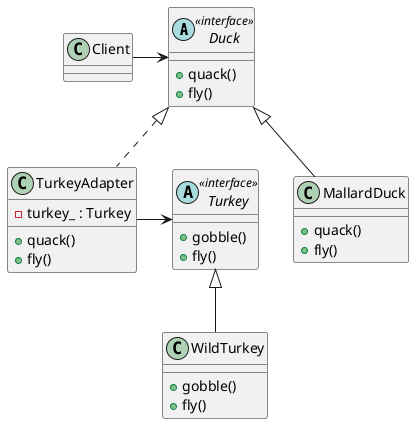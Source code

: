 @startuml adapter

abstract class Duck <<interface>>{
    +quack()
    +fly()
}

class MallardDuck{
    +quack()
    +fly()
}

abstract class Turkey <<interface>>{
    +gobble()
    +fly()
}

class WildTurkey{
    +gobble()
    +fly()
}

class TurkeyAdapter{
    -turkey_ : Turkey
    +quack()
    +fly() 
}

Duck <|.down. TurkeyAdapter
TurkeyAdapter -right-> Turkey

Duck <|-- MallardDuck
Turkey <|-- WildTurkey

class Client

Client -> Duck

@enduml
